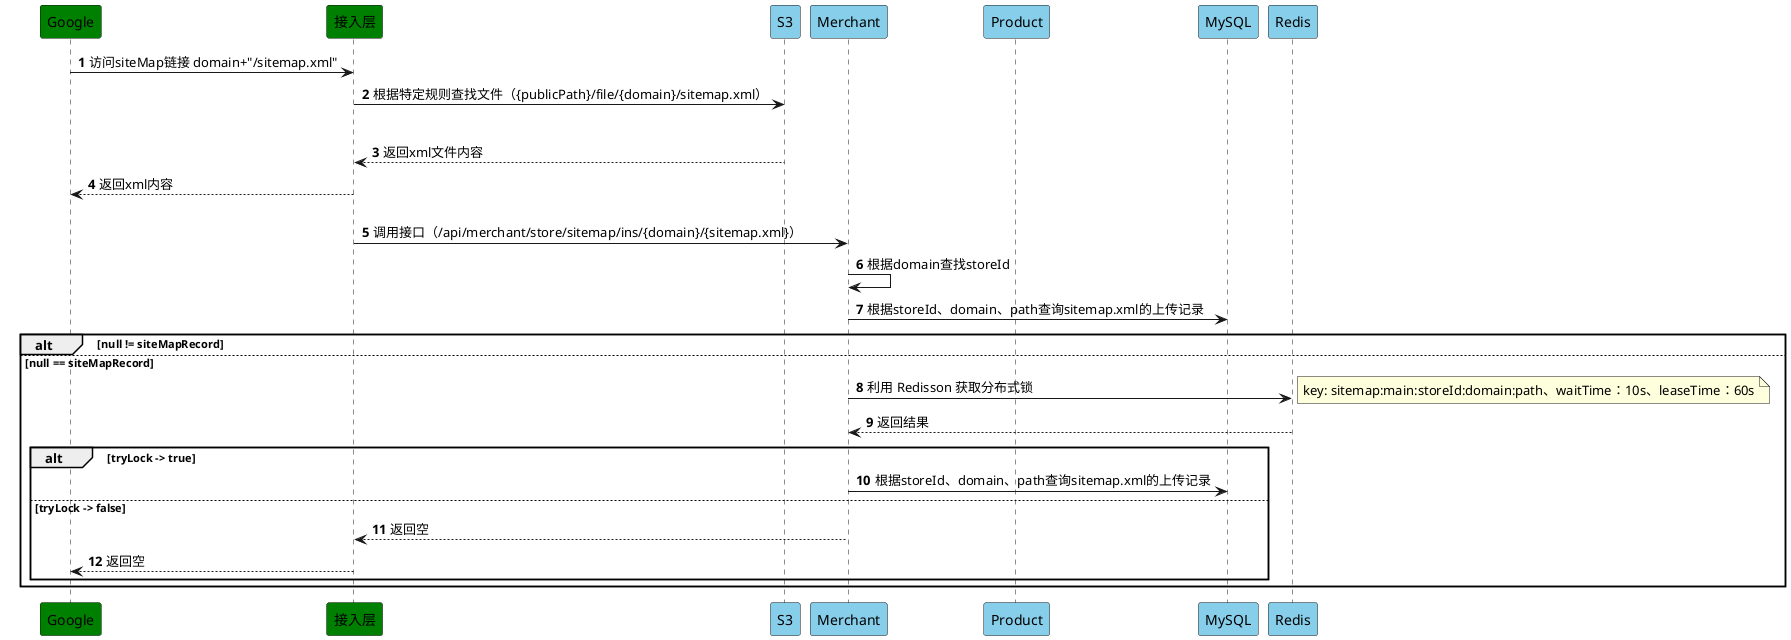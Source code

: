 @startuml
'https://plantuml.com/sequence-diagram

autonumber
participant "Google" as Google #green
participant "接入层" as 接入层 #green
participant "S3" as S3 #skyblue
participant "Merchant" as Merchant #skyblue
participant "Product" as Product #skyblue
participant "MySQL" as MySQL #skyblue
participant "Redis" as Redis #skyblue
Google -> 接入层: 访问siteMap链接 domain+"/sitemap.xml"
接入层 -> S3: 根据特定规则查找文件（{publicPath}/file/{domain}/sitemap.xml）
alt S3有文件
S3 --> 接入层: 返回xml文件内容
接入层 --> Google: 返回xml内容
else S3没有文件
接入层 -> Merchant: 调用接口（/api/merchant/store/sitemap/ins/{domain}/{sitemap.xml}）
Merchant -> Merchant: 根据domain查找storeId
Merchant -> MySQL: 根据storeId、domain、path查询sitemap.xml的上传记录
alt null != siteMapRecord

else null == siteMapRecord
Merchant -> Redis: 利用 Redisson 获取分布式锁
note right: key: sitemap:main:storeId:domain:path、waitTime：10s、leaseTime：60s
Redis --> Merchant: 返回结果
alt tryLock -> true
Merchant -> MySQL: 根据storeId、domain、path查询sitemap.xml的上传记录
else tryLock -> false
Merchant --> 接入层: 返回空
接入层 --> Google: 返回空
end
end
@enduml